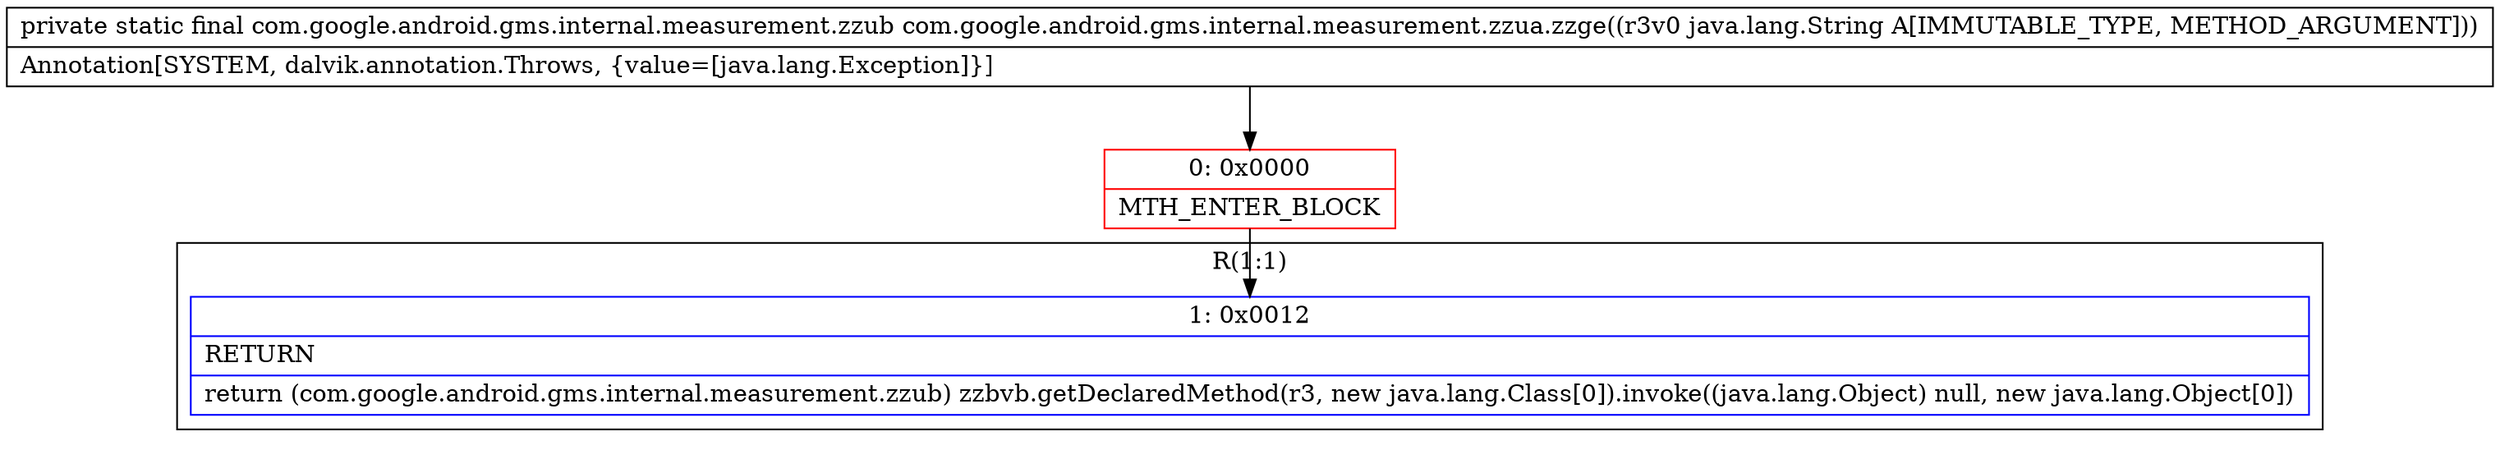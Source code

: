 digraph "CFG forcom.google.android.gms.internal.measurement.zzua.zzge(Ljava\/lang\/String;)Lcom\/google\/android\/gms\/internal\/measurement\/zzub;" {
subgraph cluster_Region_1413905032 {
label = "R(1:1)";
node [shape=record,color=blue];
Node_1 [shape=record,label="{1\:\ 0x0012|RETURN\l|return (com.google.android.gms.internal.measurement.zzub) zzbvb.getDeclaredMethod(r3, new java.lang.Class[0]).invoke((java.lang.Object) null, new java.lang.Object[0])\l}"];
}
Node_0 [shape=record,color=red,label="{0\:\ 0x0000|MTH_ENTER_BLOCK\l}"];
MethodNode[shape=record,label="{private static final com.google.android.gms.internal.measurement.zzub com.google.android.gms.internal.measurement.zzua.zzge((r3v0 java.lang.String A[IMMUTABLE_TYPE, METHOD_ARGUMENT]))  | Annotation[SYSTEM, dalvik.annotation.Throws, \{value=[java.lang.Exception]\}]\l}"];
MethodNode -> Node_0;
Node_0 -> Node_1;
}

